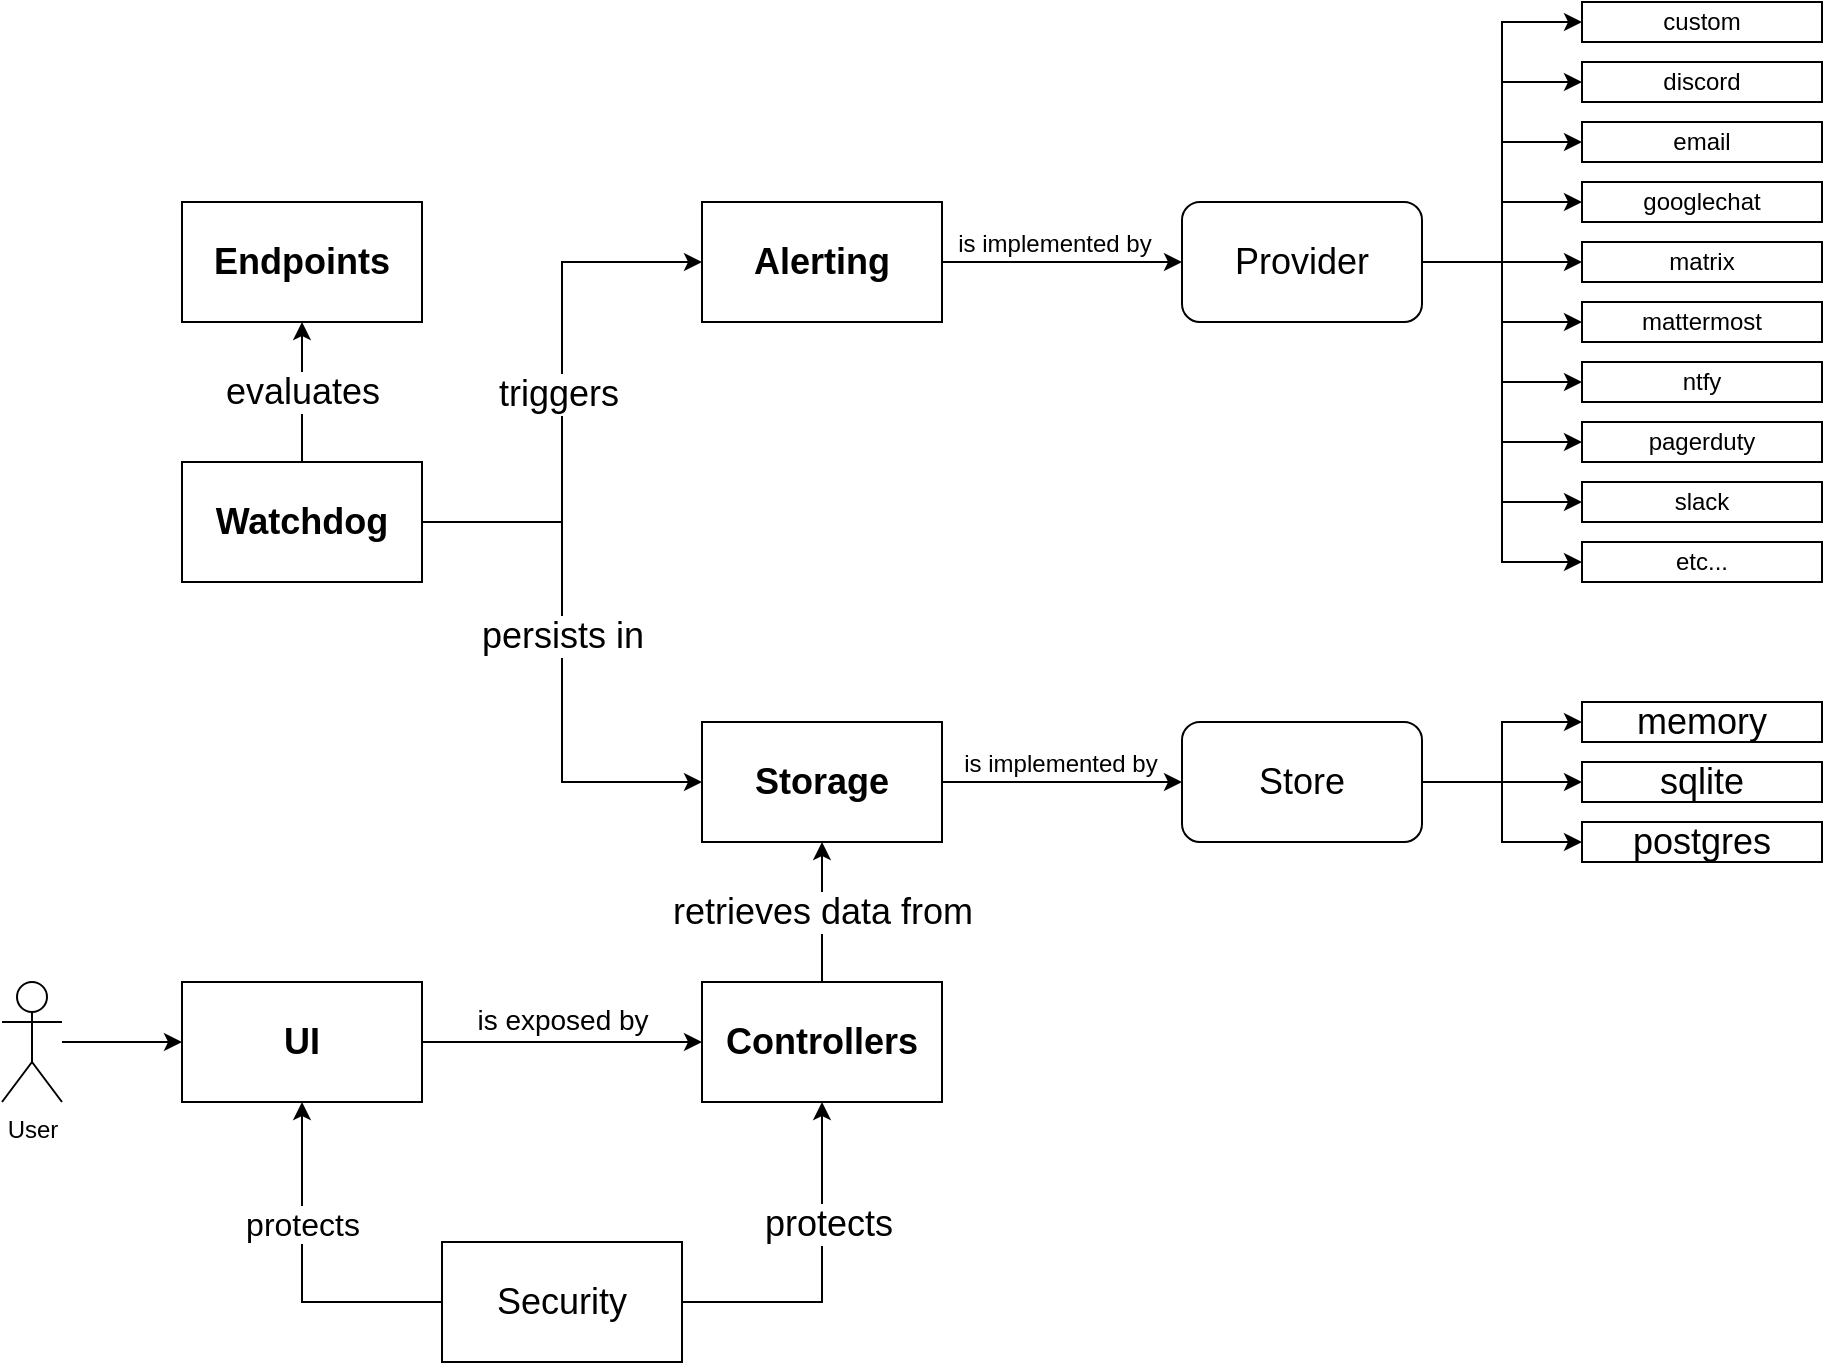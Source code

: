 <mxfile version="20.5.3" type="device"><diagram id="oCf8YAkR0GE5Fy88uv5t" name="Page-1"><mxGraphModel dx="1062" dy="1873" grid="1" gridSize="10" guides="1" tooltips="1" connect="1" arrows="1" fold="1" page="1" pageScale="1" pageWidth="1200" pageHeight="1920" math="0" shadow="0"><root><mxCell id="0"/><mxCell id="1" parent="0"/><mxCell id="Fi1LLrH4TW15PZnBILiO-7" style="edgeStyle=orthogonalEdgeStyle;rounded=0;orthogonalLoop=1;jettySize=auto;html=1;entryX=0;entryY=0.5;entryDx=0;entryDy=0;fontSize=18;" edge="1" parent="1" source="Fi1LLrH4TW15PZnBILiO-1" target="Fi1LLrH4TW15PZnBILiO-6"><mxGeometry relative="1" as="geometry"/></mxCell><mxCell id="Fi1LLrH4TW15PZnBILiO-1" value="User" style="shape=umlActor;verticalLabelPosition=bottom;verticalAlign=top;html=1;outlineConnect=0;" vertex="1" parent="1"><mxGeometry x="50" y="510" width="30" height="60" as="geometry"/></mxCell><mxCell id="Fi1LLrH4TW15PZnBILiO-9" style="edgeStyle=orthogonalEdgeStyle;rounded=0;orthogonalLoop=1;jettySize=auto;html=1;entryX=0;entryY=0.5;entryDx=0;entryDy=0;fontSize=18;" edge="1" parent="1" source="Fi1LLrH4TW15PZnBILiO-6" target="Fi1LLrH4TW15PZnBILiO-8"><mxGeometry relative="1" as="geometry"/></mxCell><mxCell id="Fi1LLrH4TW15PZnBILiO-23" value="&lt;font style=&quot;font-size: 14px;&quot;&gt;is exposed by&lt;/font&gt;" style="edgeLabel;html=1;align=center;verticalAlign=middle;resizable=0;points=[];fontSize=18;" vertex="1" connectable="0" parent="Fi1LLrH4TW15PZnBILiO-9"><mxGeometry x="-0.171" relative="1" as="geometry"><mxPoint x="12" y="-12" as="offset"/></mxGeometry></mxCell><mxCell id="Fi1LLrH4TW15PZnBILiO-6" value="&lt;font style=&quot;font-size: 18px;&quot;&gt;&lt;span&gt;UI&lt;/span&gt;&lt;/font&gt;" style="rounded=0;whiteSpace=wrap;html=1;fontStyle=1" vertex="1" parent="1"><mxGeometry x="140" y="510" width="120" height="60" as="geometry"/></mxCell><mxCell id="Fi1LLrH4TW15PZnBILiO-11" value="retrieves data from" style="edgeStyle=orthogonalEdgeStyle;rounded=0;orthogonalLoop=1;jettySize=auto;html=1;entryX=0.5;entryY=1;entryDx=0;entryDy=0;fontSize=18;" edge="1" parent="1" source="Fi1LLrH4TW15PZnBILiO-8" target="Fi1LLrH4TW15PZnBILiO-10"><mxGeometry relative="1" as="geometry"><Array as="points"><mxPoint x="460" y="490"/><mxPoint x="460" y="490"/></Array></mxGeometry></mxCell><mxCell id="Fi1LLrH4TW15PZnBILiO-8" value="Controllers" style="rounded=0;whiteSpace=wrap;html=1;fontSize=18;fontStyle=1" vertex="1" parent="1"><mxGeometry x="400" y="510" width="120" height="60" as="geometry"/></mxCell><mxCell id="Fi1LLrH4TW15PZnBILiO-26" style="edgeStyle=orthogonalEdgeStyle;rounded=0;orthogonalLoop=1;jettySize=auto;html=1;entryX=0;entryY=0.5;entryDx=0;entryDy=0;fontSize=14;" edge="1" parent="1" source="Fi1LLrH4TW15PZnBILiO-10" target="Fi1LLrH4TW15PZnBILiO-25"><mxGeometry relative="1" as="geometry"/></mxCell><mxCell id="Fi1LLrH4TW15PZnBILiO-27" value="&lt;font style=&quot;font-size: 12px;&quot;&gt;is implemented by&lt;/font&gt;" style="edgeLabel;html=1;align=center;verticalAlign=middle;resizable=0;points=[];fontSize=14;" vertex="1" connectable="0" parent="Fi1LLrH4TW15PZnBILiO-26"><mxGeometry x="-0.328" y="-1" relative="1" as="geometry"><mxPoint x="18" y="-11" as="offset"/></mxGeometry></mxCell><mxCell id="Fi1LLrH4TW15PZnBILiO-10" value="Storage" style="rounded=0;whiteSpace=wrap;html=1;fontSize=18;fontStyle=1" vertex="1" parent="1"><mxGeometry x="400" y="380" width="120" height="60" as="geometry"/></mxCell><mxCell id="Fi1LLrH4TW15PZnBILiO-15" value="evaluates" style="edgeStyle=orthogonalEdgeStyle;rounded=0;orthogonalLoop=1;jettySize=auto;html=1;entryX=0.5;entryY=1;entryDx=0;entryDy=0;fontSize=18;" edge="1" parent="1" source="Fi1LLrH4TW15PZnBILiO-12" target="Fi1LLrH4TW15PZnBILiO-14"><mxGeometry relative="1" as="geometry"/></mxCell><mxCell id="Fi1LLrH4TW15PZnBILiO-18" style="edgeStyle=orthogonalEdgeStyle;rounded=0;orthogonalLoop=1;jettySize=auto;html=1;entryX=0;entryY=0.5;entryDx=0;entryDy=0;fontSize=18;" edge="1" parent="1" source="Fi1LLrH4TW15PZnBILiO-12" target="Fi1LLrH4TW15PZnBILiO-13"><mxGeometry relative="1" as="geometry"/></mxCell><mxCell id="Fi1LLrH4TW15PZnBILiO-19" style="edgeStyle=orthogonalEdgeStyle;rounded=0;orthogonalLoop=1;jettySize=auto;html=1;entryX=0;entryY=0.5;entryDx=0;entryDy=0;fontSize=18;" edge="1" parent="1" source="Fi1LLrH4TW15PZnBILiO-12" target="Fi1LLrH4TW15PZnBILiO-10"><mxGeometry relative="1" as="geometry"/></mxCell><mxCell id="Fi1LLrH4TW15PZnBILiO-20" value="persists in" style="edgeLabel;html=1;align=center;verticalAlign=middle;resizable=0;points=[];fontSize=18;rotation=0;" vertex="1" connectable="0" parent="Fi1LLrH4TW15PZnBILiO-19"><mxGeometry x="-0.148" y="2" relative="1" as="geometry"><mxPoint x="-2" y="12" as="offset"/></mxGeometry></mxCell><mxCell id="Fi1LLrH4TW15PZnBILiO-12" value="Watchdog" style="rounded=0;whiteSpace=wrap;html=1;fontSize=18;fontStyle=1" vertex="1" parent="1"><mxGeometry x="140" y="250" width="120" height="60" as="geometry"/></mxCell><mxCell id="Fi1LLrH4TW15PZnBILiO-39" style="edgeStyle=orthogonalEdgeStyle;rounded=0;orthogonalLoop=1;jettySize=auto;html=1;fontSize=18;" edge="1" parent="1" source="Fi1LLrH4TW15PZnBILiO-13" target="Fi1LLrH4TW15PZnBILiO-38"><mxGeometry relative="1" as="geometry"/></mxCell><mxCell id="Fi1LLrH4TW15PZnBILiO-13" value="Alerting" style="rounded=0;whiteSpace=wrap;html=1;fontSize=18;fontStyle=1" vertex="1" parent="1"><mxGeometry x="400" y="120" width="120" height="60" as="geometry"/></mxCell><mxCell id="Fi1LLrH4TW15PZnBILiO-14" value="Endpoints" style="rounded=0;whiteSpace=wrap;html=1;fontSize=18;fontStyle=1" vertex="1" parent="1"><mxGeometry x="140" y="120" width="120" height="60" as="geometry"/></mxCell><mxCell id="Fi1LLrH4TW15PZnBILiO-21" value="triggers" style="edgeLabel;html=1;align=center;verticalAlign=middle;resizable=0;points=[];fontSize=18;rotation=0;" vertex="1" connectable="0" parent="1"><mxGeometry x="330" y="210.004" as="geometry"><mxPoint x="-2.0" y="6" as="offset"/></mxGeometry></mxCell><mxCell id="Fi1LLrH4TW15PZnBILiO-33" style="edgeStyle=orthogonalEdgeStyle;rounded=0;orthogonalLoop=1;jettySize=auto;html=1;entryX=0;entryY=0.5;entryDx=0;entryDy=0;fontSize=18;" edge="1" parent="1" source="Fi1LLrH4TW15PZnBILiO-25" target="Fi1LLrH4TW15PZnBILiO-29"><mxGeometry relative="1" as="geometry"/></mxCell><mxCell id="Fi1LLrH4TW15PZnBILiO-34" style="edgeStyle=orthogonalEdgeStyle;rounded=0;orthogonalLoop=1;jettySize=auto;html=1;entryX=0;entryY=0.5;entryDx=0;entryDy=0;fontSize=18;" edge="1" parent="1" source="Fi1LLrH4TW15PZnBILiO-25" target="Fi1LLrH4TW15PZnBILiO-31"><mxGeometry relative="1" as="geometry"/></mxCell><mxCell id="Fi1LLrH4TW15PZnBILiO-35" style="edgeStyle=orthogonalEdgeStyle;rounded=0;orthogonalLoop=1;jettySize=auto;html=1;entryX=0;entryY=0.5;entryDx=0;entryDy=0;fontSize=18;" edge="1" parent="1" source="Fi1LLrH4TW15PZnBILiO-25" target="Fi1LLrH4TW15PZnBILiO-30"><mxGeometry relative="1" as="geometry"/></mxCell><mxCell id="Fi1LLrH4TW15PZnBILiO-25" value="&lt;font style=&quot;font-size: 18px;&quot;&gt;Store&lt;/font&gt;" style="rounded=1;whiteSpace=wrap;html=1;fontSize=14;" vertex="1" parent="1"><mxGeometry x="640" y="380" width="120" height="60" as="geometry"/></mxCell><mxCell id="Fi1LLrH4TW15PZnBILiO-29" value="&lt;font style=&quot;font-size: 18px;&quot;&gt;memory&lt;/font&gt;" style="rounded=0;whiteSpace=wrap;html=1;fontSize=12;" vertex="1" parent="1"><mxGeometry x="840" y="370" width="120" height="20" as="geometry"/></mxCell><mxCell id="Fi1LLrH4TW15PZnBILiO-30" value="&lt;font style=&quot;font-size: 18px;&quot;&gt;postgres&lt;/font&gt;" style="rounded=0;whiteSpace=wrap;html=1;fontSize=12;" vertex="1" parent="1"><mxGeometry x="840" y="430" width="120" height="20" as="geometry"/></mxCell><mxCell id="Fi1LLrH4TW15PZnBILiO-31" value="&lt;font style=&quot;font-size: 18px;&quot;&gt;sqlite&lt;/font&gt;" style="rounded=0;whiteSpace=wrap;html=1;fontSize=12;" vertex="1" parent="1"><mxGeometry x="840" y="400" width="120" height="20" as="geometry"/></mxCell><mxCell id="Fi1LLrH4TW15PZnBILiO-54" style="edgeStyle=orthogonalEdgeStyle;rounded=0;orthogonalLoop=1;jettySize=auto;html=1;entryX=0;entryY=0.5;entryDx=0;entryDy=0;fontSize=12;" edge="1" parent="1" source="Fi1LLrH4TW15PZnBILiO-38" target="Fi1LLrH4TW15PZnBILiO-44"><mxGeometry relative="1" as="geometry"/></mxCell><mxCell id="Fi1LLrH4TW15PZnBILiO-55" style="edgeStyle=orthogonalEdgeStyle;rounded=0;orthogonalLoop=1;jettySize=auto;html=1;entryX=0;entryY=0.5;entryDx=0;entryDy=0;fontSize=12;" edge="1" parent="1" source="Fi1LLrH4TW15PZnBILiO-38" target="Fi1LLrH4TW15PZnBILiO-45"><mxGeometry relative="1" as="geometry"/></mxCell><mxCell id="Fi1LLrH4TW15PZnBILiO-56" style="edgeStyle=orthogonalEdgeStyle;rounded=0;orthogonalLoop=1;jettySize=auto;html=1;entryX=0;entryY=0.5;entryDx=0;entryDy=0;fontSize=12;" edge="1" parent="1" source="Fi1LLrH4TW15PZnBILiO-38" target="Fi1LLrH4TW15PZnBILiO-46"><mxGeometry relative="1" as="geometry"/></mxCell><mxCell id="Fi1LLrH4TW15PZnBILiO-57" style="edgeStyle=orthogonalEdgeStyle;rounded=0;orthogonalLoop=1;jettySize=auto;html=1;entryX=0;entryY=0.5;entryDx=0;entryDy=0;fontSize=12;" edge="1" parent="1" source="Fi1LLrH4TW15PZnBILiO-38" target="Fi1LLrH4TW15PZnBILiO-47"><mxGeometry relative="1" as="geometry"/></mxCell><mxCell id="Fi1LLrH4TW15PZnBILiO-58" style="edgeStyle=orthogonalEdgeStyle;rounded=0;orthogonalLoop=1;jettySize=auto;html=1;entryX=0;entryY=0.5;entryDx=0;entryDy=0;fontSize=12;" edge="1" parent="1" source="Fi1LLrH4TW15PZnBILiO-38" target="Fi1LLrH4TW15PZnBILiO-48"><mxGeometry relative="1" as="geometry"/></mxCell><mxCell id="Fi1LLrH4TW15PZnBILiO-59" style="edgeStyle=orthogonalEdgeStyle;rounded=0;orthogonalLoop=1;jettySize=auto;html=1;entryX=0;entryY=0.5;entryDx=0;entryDy=0;fontSize=12;" edge="1" parent="1" source="Fi1LLrH4TW15PZnBILiO-38" target="Fi1LLrH4TW15PZnBILiO-49"><mxGeometry relative="1" as="geometry"/></mxCell><mxCell id="Fi1LLrH4TW15PZnBILiO-60" style="edgeStyle=orthogonalEdgeStyle;rounded=0;orthogonalLoop=1;jettySize=auto;html=1;entryX=0;entryY=0.5;entryDx=0;entryDy=0;fontSize=12;" edge="1" parent="1" source="Fi1LLrH4TW15PZnBILiO-38" target="Fi1LLrH4TW15PZnBILiO-50"><mxGeometry relative="1" as="geometry"/></mxCell><mxCell id="Fi1LLrH4TW15PZnBILiO-61" style="edgeStyle=orthogonalEdgeStyle;rounded=0;orthogonalLoop=1;jettySize=auto;html=1;entryX=0;entryY=0.5;entryDx=0;entryDy=0;fontSize=12;" edge="1" parent="1" source="Fi1LLrH4TW15PZnBILiO-38" target="Fi1LLrH4TW15PZnBILiO-51"><mxGeometry relative="1" as="geometry"/></mxCell><mxCell id="Fi1LLrH4TW15PZnBILiO-62" style="edgeStyle=orthogonalEdgeStyle;rounded=0;orthogonalLoop=1;jettySize=auto;html=1;entryX=0;entryY=0.5;entryDx=0;entryDy=0;fontSize=12;" edge="1" parent="1" source="Fi1LLrH4TW15PZnBILiO-38" target="Fi1LLrH4TW15PZnBILiO-52"><mxGeometry relative="1" as="geometry"/></mxCell><mxCell id="Fi1LLrH4TW15PZnBILiO-63" style="edgeStyle=orthogonalEdgeStyle;rounded=0;orthogonalLoop=1;jettySize=auto;html=1;entryX=0;entryY=0.5;entryDx=0;entryDy=0;fontSize=12;" edge="1" parent="1" source="Fi1LLrH4TW15PZnBILiO-38" target="Fi1LLrH4TW15PZnBILiO-53"><mxGeometry relative="1" as="geometry"/></mxCell><mxCell id="Fi1LLrH4TW15PZnBILiO-38" value="Provider" style="rounded=1;whiteSpace=wrap;html=1;fontSize=18;" vertex="1" parent="1"><mxGeometry x="640" y="120" width="120" height="60" as="geometry"/></mxCell><mxCell id="Fi1LLrH4TW15PZnBILiO-43" value="&lt;font style=&quot;font-size: 12px;&quot;&gt;is implemented by&lt;/font&gt;" style="edgeLabel;html=1;align=center;verticalAlign=middle;resizable=0;points=[];fontSize=14;" vertex="1" connectable="0" parent="1"><mxGeometry x="576" y="140" as="geometry"/></mxCell><mxCell id="Fi1LLrH4TW15PZnBILiO-44" value="custom" style="rounded=0;whiteSpace=wrap;html=1;fontSize=12;" vertex="1" parent="1"><mxGeometry x="840" y="20" width="120" height="20" as="geometry"/></mxCell><mxCell id="Fi1LLrH4TW15PZnBILiO-45" value="discord" style="rounded=0;whiteSpace=wrap;html=1;fontSize=12;" vertex="1" parent="1"><mxGeometry x="840" y="50" width="120" height="20" as="geometry"/></mxCell><mxCell id="Fi1LLrH4TW15PZnBILiO-46" value="email" style="rounded=0;whiteSpace=wrap;html=1;fontSize=12;" vertex="1" parent="1"><mxGeometry x="840" y="80" width="120" height="20" as="geometry"/></mxCell><mxCell id="Fi1LLrH4TW15PZnBILiO-47" value="googlechat" style="rounded=0;whiteSpace=wrap;html=1;fontSize=12;" vertex="1" parent="1"><mxGeometry x="840" y="110" width="120" height="20" as="geometry"/></mxCell><mxCell id="Fi1LLrH4TW15PZnBILiO-48" value="matrix" style="rounded=0;whiteSpace=wrap;html=1;fontSize=12;" vertex="1" parent="1"><mxGeometry x="840" y="140" width="120" height="20" as="geometry"/></mxCell><mxCell id="Fi1LLrH4TW15PZnBILiO-49" value="mattermost" style="rounded=0;whiteSpace=wrap;html=1;fontSize=12;" vertex="1" parent="1"><mxGeometry x="840" y="170" width="120" height="20" as="geometry"/></mxCell><mxCell id="Fi1LLrH4TW15PZnBILiO-50" value="ntfy" style="rounded=0;whiteSpace=wrap;html=1;fontSize=12;" vertex="1" parent="1"><mxGeometry x="840" y="200" width="120" height="20" as="geometry"/></mxCell><mxCell id="Fi1LLrH4TW15PZnBILiO-51" value="pagerduty" style="rounded=0;whiteSpace=wrap;html=1;fontSize=12;" vertex="1" parent="1"><mxGeometry x="840" y="230" width="120" height="20" as="geometry"/></mxCell><mxCell id="Fi1LLrH4TW15PZnBILiO-52" value="slack" style="rounded=0;whiteSpace=wrap;html=1;fontSize=12;" vertex="1" parent="1"><mxGeometry x="840" y="260" width="120" height="20" as="geometry"/></mxCell><mxCell id="Fi1LLrH4TW15PZnBILiO-53" value="etc..." style="rounded=0;whiteSpace=wrap;html=1;fontSize=12;" vertex="1" parent="1"><mxGeometry x="840" y="290" width="120" height="20" as="geometry"/></mxCell><mxCell id="Fi1LLrH4TW15PZnBILiO-68" style="edgeStyle=orthogonalEdgeStyle;rounded=0;orthogonalLoop=1;jettySize=auto;html=1;entryX=0.5;entryY=1;entryDx=0;entryDy=0;fontSize=12;" edge="1" parent="1" source="Fi1LLrH4TW15PZnBILiO-64" target="Fi1LLrH4TW15PZnBILiO-6"><mxGeometry relative="1" as="geometry"/></mxCell><mxCell id="Fi1LLrH4TW15PZnBILiO-70" value="&lt;font size=&quot;3&quot;&gt;protects&lt;/font&gt;" style="edgeLabel;html=1;align=center;verticalAlign=middle;resizable=0;points=[];fontSize=12;" vertex="1" connectable="0" parent="Fi1LLrH4TW15PZnBILiO-68"><mxGeometry x="0.149" y="-4" relative="1" as="geometry"><mxPoint x="-4" y="-12" as="offset"/></mxGeometry></mxCell><mxCell id="Fi1LLrH4TW15PZnBILiO-71" style="edgeStyle=orthogonalEdgeStyle;rounded=0;orthogonalLoop=1;jettySize=auto;html=1;entryX=0.5;entryY=1;entryDx=0;entryDy=0;fontSize=18;" edge="1" parent="1" source="Fi1LLrH4TW15PZnBILiO-64" target="Fi1LLrH4TW15PZnBILiO-8"><mxGeometry relative="1" as="geometry"/></mxCell><mxCell id="Fi1LLrH4TW15PZnBILiO-73" value="protects" style="edgeLabel;html=1;align=center;verticalAlign=middle;resizable=0;points=[];fontSize=18;" vertex="1" connectable="0" parent="Fi1LLrH4TW15PZnBILiO-71"><mxGeometry x="0.218" y="-3" relative="1" as="geometry"><mxPoint y="-6" as="offset"/></mxGeometry></mxCell><mxCell id="Fi1LLrH4TW15PZnBILiO-64" value="Security" style="rounded=0;whiteSpace=wrap;html=1;fontSize=18;fontStyle=0" vertex="1" parent="1"><mxGeometry x="270" y="640" width="120" height="60" as="geometry"/></mxCell></root></mxGraphModel></diagram></mxfile>